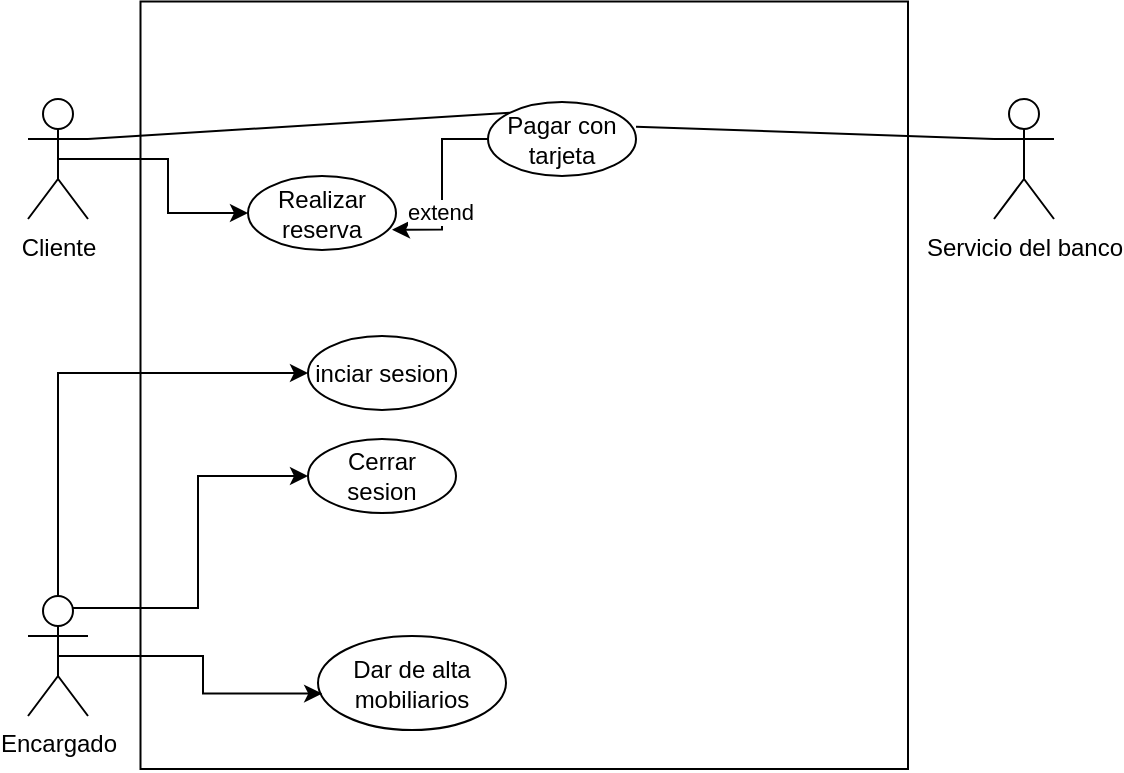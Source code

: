 <mxfile version="28.1.2">
  <diagram name="Página-1" id="DwXPxnfh0VEjkcSBsYdv">
    <mxGraphModel dx="1665" dy="859" grid="1" gridSize="10" guides="1" tooltips="1" connect="1" arrows="1" fold="1" page="1" pageScale="1" pageWidth="583" pageHeight="413" math="0" shadow="0">
      <root>
        <mxCell id="0" />
        <mxCell id="1" parent="0" />
        <mxCell id="IEg7ChCuQl4CVQ8-v3hP-3" value="" style="whiteSpace=wrap;html=1;aspect=fixed;movable=1;resizable=1;rotatable=1;deletable=1;editable=1;locked=0;connectable=1;" parent="1" vertex="1">
          <mxGeometry x="156.25" y="62.75" width="383.75" height="383.75" as="geometry" />
        </mxCell>
        <mxCell id="IEg7ChCuQl4CVQ8-v3hP-28" style="edgeStyle=orthogonalEdgeStyle;rounded=0;orthogonalLoop=1;jettySize=auto;html=1;exitX=0.5;exitY=0.5;exitDx=0;exitDy=0;exitPerimeter=0;" parent="1" source="IEg7ChCuQl4CVQ8-v3hP-4" target="IEg7ChCuQl4CVQ8-v3hP-9" edge="1">
          <mxGeometry relative="1" as="geometry" />
        </mxCell>
        <mxCell id="IEg7ChCuQl4CVQ8-v3hP-4" value="Cliente" style="shape=umlActor;verticalLabelPosition=bottom;verticalAlign=top;html=1;outlineConnect=0;" parent="1" vertex="1">
          <mxGeometry x="100" y="111.5" width="30" height="60" as="geometry" />
        </mxCell>
        <mxCell id="83_4ZIEXlswJUvxfXmRf-1" style="edgeStyle=orthogonalEdgeStyle;rounded=0;orthogonalLoop=1;jettySize=auto;html=1;exitX=0.5;exitY=0;exitDx=0;exitDy=0;exitPerimeter=0;entryX=0;entryY=0.5;entryDx=0;entryDy=0;" edge="1" parent="1" source="IEg7ChCuQl4CVQ8-v3hP-6" target="IEg7ChCuQl4CVQ8-v3hP-45">
          <mxGeometry relative="1" as="geometry" />
        </mxCell>
        <mxCell id="83_4ZIEXlswJUvxfXmRf-2" style="edgeStyle=orthogonalEdgeStyle;rounded=0;orthogonalLoop=1;jettySize=auto;html=1;exitX=0.75;exitY=0.1;exitDx=0;exitDy=0;exitPerimeter=0;entryX=0;entryY=0.5;entryDx=0;entryDy=0;" edge="1" parent="1" source="IEg7ChCuQl4CVQ8-v3hP-6" target="IEg7ChCuQl4CVQ8-v3hP-42">
          <mxGeometry relative="1" as="geometry" />
        </mxCell>
        <mxCell id="IEg7ChCuQl4CVQ8-v3hP-6" value="Encargado" style="shape=umlActor;verticalLabelPosition=bottom;verticalAlign=top;html=1;outlineConnect=0;" parent="1" vertex="1">
          <mxGeometry x="100" y="360" width="30" height="60" as="geometry" />
        </mxCell>
        <mxCell id="IEg7ChCuQl4CVQ8-v3hP-9" value="Realizar reserva" style="ellipse;whiteSpace=wrap;html=1;" parent="1" vertex="1">
          <mxGeometry x="210" y="150" width="74" height="37" as="geometry" />
        </mxCell>
        <mxCell id="IEg7ChCuQl4CVQ8-v3hP-10" value="Pagar con tarjeta" style="ellipse;whiteSpace=wrap;html=1;" parent="1" vertex="1">
          <mxGeometry x="330" y="113" width="74" height="37" as="geometry" />
        </mxCell>
        <mxCell id="IEg7ChCuQl4CVQ8-v3hP-11" value="Servicio del banco" style="shape=umlActor;verticalLabelPosition=bottom;verticalAlign=top;html=1;" parent="1" vertex="1">
          <mxGeometry x="583" y="111.5" width="30" height="60" as="geometry" />
        </mxCell>
        <mxCell id="IEg7ChCuQl4CVQ8-v3hP-13" value="Dar de alta mobiliarios" style="ellipse;whiteSpace=wrap;html=1;" parent="1" vertex="1">
          <mxGeometry x="245" y="380" width="94" height="47" as="geometry" />
        </mxCell>
        <mxCell id="IEg7ChCuQl4CVQ8-v3hP-31" style="edgeStyle=orthogonalEdgeStyle;rounded=0;orthogonalLoop=1;jettySize=auto;html=1;entryX=0.973;entryY=0.725;entryDx=0;entryDy=0;entryPerimeter=0;" parent="1" source="IEg7ChCuQl4CVQ8-v3hP-10" target="IEg7ChCuQl4CVQ8-v3hP-9" edge="1">
          <mxGeometry relative="1" as="geometry" />
        </mxCell>
        <mxCell id="IEg7ChCuQl4CVQ8-v3hP-32" value="extend" style="edgeLabel;html=1;align=center;verticalAlign=middle;resizable=0;points=[];" parent="IEg7ChCuQl4CVQ8-v3hP-31" vertex="1" connectable="0">
          <mxGeometry x="0.268" y="-1" relative="1" as="geometry">
            <mxPoint as="offset" />
          </mxGeometry>
        </mxCell>
        <mxCell id="IEg7ChCuQl4CVQ8-v3hP-33" value="" style="endArrow=none;html=1;rounded=0;exitX=1;exitY=0.333;exitDx=0;exitDy=0;exitPerimeter=0;entryX=0;entryY=0;entryDx=0;entryDy=0;fillColor=#FF4B24;" parent="1" source="IEg7ChCuQl4CVQ8-v3hP-4" target="IEg7ChCuQl4CVQ8-v3hP-10" edge="1">
          <mxGeometry width="50" height="50" relative="1" as="geometry">
            <mxPoint x="210" y="120" as="sourcePoint" />
            <mxPoint x="260" y="70" as="targetPoint" />
          </mxGeometry>
        </mxCell>
        <mxCell id="IEg7ChCuQl4CVQ8-v3hP-38" style="endArrow=none;html=1;rounded=0;exitX=1;exitY=0.333;exitDx=0;exitDy=0;exitPerimeter=0;entryX=0;entryY=0.333;entryDx=0;entryDy=0;fillColor=#FF4B24;entryPerimeter=0;" parent="1" source="IEg7ChCuQl4CVQ8-v3hP-10" target="IEg7ChCuQl4CVQ8-v3hP-11" edge="1">
          <mxGeometry relative="1" as="geometry" />
        </mxCell>
        <mxCell id="IEg7ChCuQl4CVQ8-v3hP-42" value="Cerrar sesion" style="ellipse;whiteSpace=wrap;html=1;" parent="1" vertex="1">
          <mxGeometry x="240" y="281.5" width="74" height="37" as="geometry" />
        </mxCell>
        <mxCell id="IEg7ChCuQl4CVQ8-v3hP-45" value="inciar sesion" style="ellipse;whiteSpace=wrap;html=1;" parent="1" vertex="1">
          <mxGeometry x="240" y="230" width="74" height="37" as="geometry" />
        </mxCell>
        <mxCell id="IEg7ChCuQl4CVQ8-v3hP-58" style="edgeStyle=orthogonalEdgeStyle;rounded=0;orthogonalLoop=1;jettySize=auto;html=1;exitX=0.5;exitY=0.5;exitDx=0;exitDy=0;exitPerimeter=0;entryX=0.022;entryY=0.613;entryDx=0;entryDy=0;entryPerimeter=0;" parent="1" source="IEg7ChCuQl4CVQ8-v3hP-6" target="IEg7ChCuQl4CVQ8-v3hP-13" edge="1">
          <mxGeometry relative="1" as="geometry" />
        </mxCell>
      </root>
    </mxGraphModel>
  </diagram>
</mxfile>
